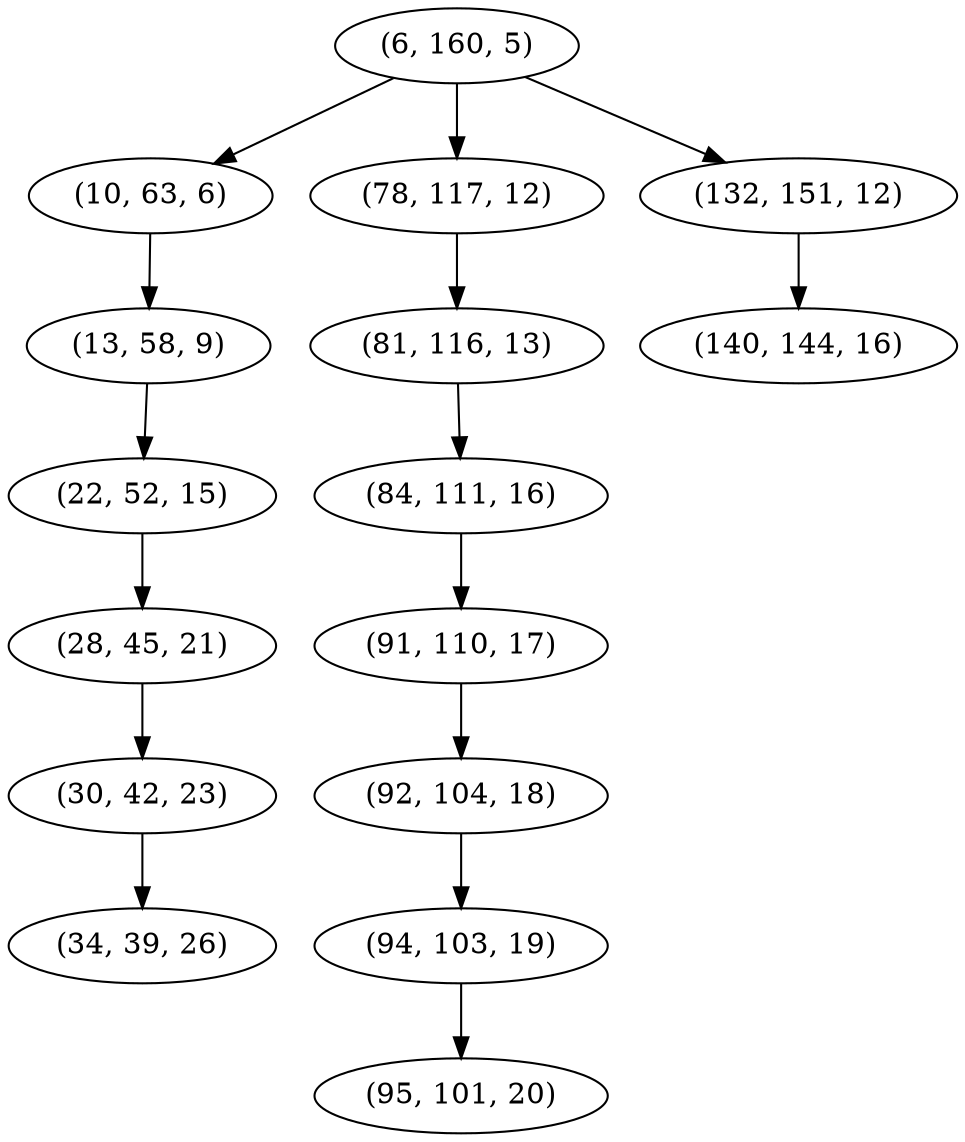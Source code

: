 digraph tree {
    "(6, 160, 5)";
    "(10, 63, 6)";
    "(13, 58, 9)";
    "(22, 52, 15)";
    "(28, 45, 21)";
    "(30, 42, 23)";
    "(34, 39, 26)";
    "(78, 117, 12)";
    "(81, 116, 13)";
    "(84, 111, 16)";
    "(91, 110, 17)";
    "(92, 104, 18)";
    "(94, 103, 19)";
    "(95, 101, 20)";
    "(132, 151, 12)";
    "(140, 144, 16)";
    "(6, 160, 5)" -> "(10, 63, 6)";
    "(6, 160, 5)" -> "(78, 117, 12)";
    "(6, 160, 5)" -> "(132, 151, 12)";
    "(10, 63, 6)" -> "(13, 58, 9)";
    "(13, 58, 9)" -> "(22, 52, 15)";
    "(22, 52, 15)" -> "(28, 45, 21)";
    "(28, 45, 21)" -> "(30, 42, 23)";
    "(30, 42, 23)" -> "(34, 39, 26)";
    "(78, 117, 12)" -> "(81, 116, 13)";
    "(81, 116, 13)" -> "(84, 111, 16)";
    "(84, 111, 16)" -> "(91, 110, 17)";
    "(91, 110, 17)" -> "(92, 104, 18)";
    "(92, 104, 18)" -> "(94, 103, 19)";
    "(94, 103, 19)" -> "(95, 101, 20)";
    "(132, 151, 12)" -> "(140, 144, 16)";
}
